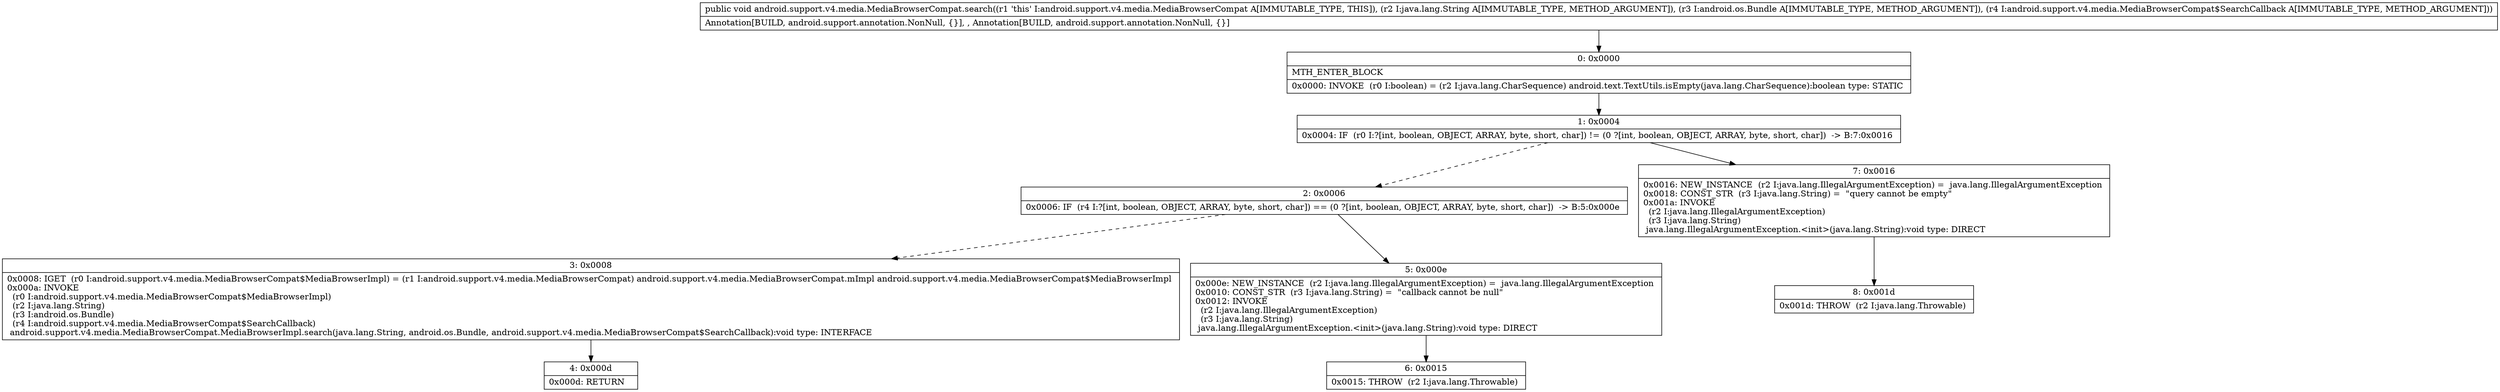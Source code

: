 digraph "CFG forandroid.support.v4.media.MediaBrowserCompat.search(Ljava\/lang\/String;Landroid\/os\/Bundle;Landroid\/support\/v4\/media\/MediaBrowserCompat$SearchCallback;)V" {
Node_0 [shape=record,label="{0\:\ 0x0000|MTH_ENTER_BLOCK\l|0x0000: INVOKE  (r0 I:boolean) = (r2 I:java.lang.CharSequence) android.text.TextUtils.isEmpty(java.lang.CharSequence):boolean type: STATIC \l}"];
Node_1 [shape=record,label="{1\:\ 0x0004|0x0004: IF  (r0 I:?[int, boolean, OBJECT, ARRAY, byte, short, char]) != (0 ?[int, boolean, OBJECT, ARRAY, byte, short, char])  \-\> B:7:0x0016 \l}"];
Node_2 [shape=record,label="{2\:\ 0x0006|0x0006: IF  (r4 I:?[int, boolean, OBJECT, ARRAY, byte, short, char]) == (0 ?[int, boolean, OBJECT, ARRAY, byte, short, char])  \-\> B:5:0x000e \l}"];
Node_3 [shape=record,label="{3\:\ 0x0008|0x0008: IGET  (r0 I:android.support.v4.media.MediaBrowserCompat$MediaBrowserImpl) = (r1 I:android.support.v4.media.MediaBrowserCompat) android.support.v4.media.MediaBrowserCompat.mImpl android.support.v4.media.MediaBrowserCompat$MediaBrowserImpl \l0x000a: INVOKE  \l  (r0 I:android.support.v4.media.MediaBrowserCompat$MediaBrowserImpl)\l  (r2 I:java.lang.String)\l  (r3 I:android.os.Bundle)\l  (r4 I:android.support.v4.media.MediaBrowserCompat$SearchCallback)\l android.support.v4.media.MediaBrowserCompat.MediaBrowserImpl.search(java.lang.String, android.os.Bundle, android.support.v4.media.MediaBrowserCompat$SearchCallback):void type: INTERFACE \l}"];
Node_4 [shape=record,label="{4\:\ 0x000d|0x000d: RETURN   \l}"];
Node_5 [shape=record,label="{5\:\ 0x000e|0x000e: NEW_INSTANCE  (r2 I:java.lang.IllegalArgumentException) =  java.lang.IllegalArgumentException \l0x0010: CONST_STR  (r3 I:java.lang.String) =  \"callback cannot be null\" \l0x0012: INVOKE  \l  (r2 I:java.lang.IllegalArgumentException)\l  (r3 I:java.lang.String)\l java.lang.IllegalArgumentException.\<init\>(java.lang.String):void type: DIRECT \l}"];
Node_6 [shape=record,label="{6\:\ 0x0015|0x0015: THROW  (r2 I:java.lang.Throwable) \l}"];
Node_7 [shape=record,label="{7\:\ 0x0016|0x0016: NEW_INSTANCE  (r2 I:java.lang.IllegalArgumentException) =  java.lang.IllegalArgumentException \l0x0018: CONST_STR  (r3 I:java.lang.String) =  \"query cannot be empty\" \l0x001a: INVOKE  \l  (r2 I:java.lang.IllegalArgumentException)\l  (r3 I:java.lang.String)\l java.lang.IllegalArgumentException.\<init\>(java.lang.String):void type: DIRECT \l}"];
Node_8 [shape=record,label="{8\:\ 0x001d|0x001d: THROW  (r2 I:java.lang.Throwable) \l}"];
MethodNode[shape=record,label="{public void android.support.v4.media.MediaBrowserCompat.search((r1 'this' I:android.support.v4.media.MediaBrowserCompat A[IMMUTABLE_TYPE, THIS]), (r2 I:java.lang.String A[IMMUTABLE_TYPE, METHOD_ARGUMENT]), (r3 I:android.os.Bundle A[IMMUTABLE_TYPE, METHOD_ARGUMENT]), (r4 I:android.support.v4.media.MediaBrowserCompat$SearchCallback A[IMMUTABLE_TYPE, METHOD_ARGUMENT]))  | Annotation[BUILD, android.support.annotation.NonNull, \{\}], , Annotation[BUILD, android.support.annotation.NonNull, \{\}]\l}"];
MethodNode -> Node_0;
Node_0 -> Node_1;
Node_1 -> Node_2[style=dashed];
Node_1 -> Node_7;
Node_2 -> Node_3[style=dashed];
Node_2 -> Node_5;
Node_3 -> Node_4;
Node_5 -> Node_6;
Node_7 -> Node_8;
}

